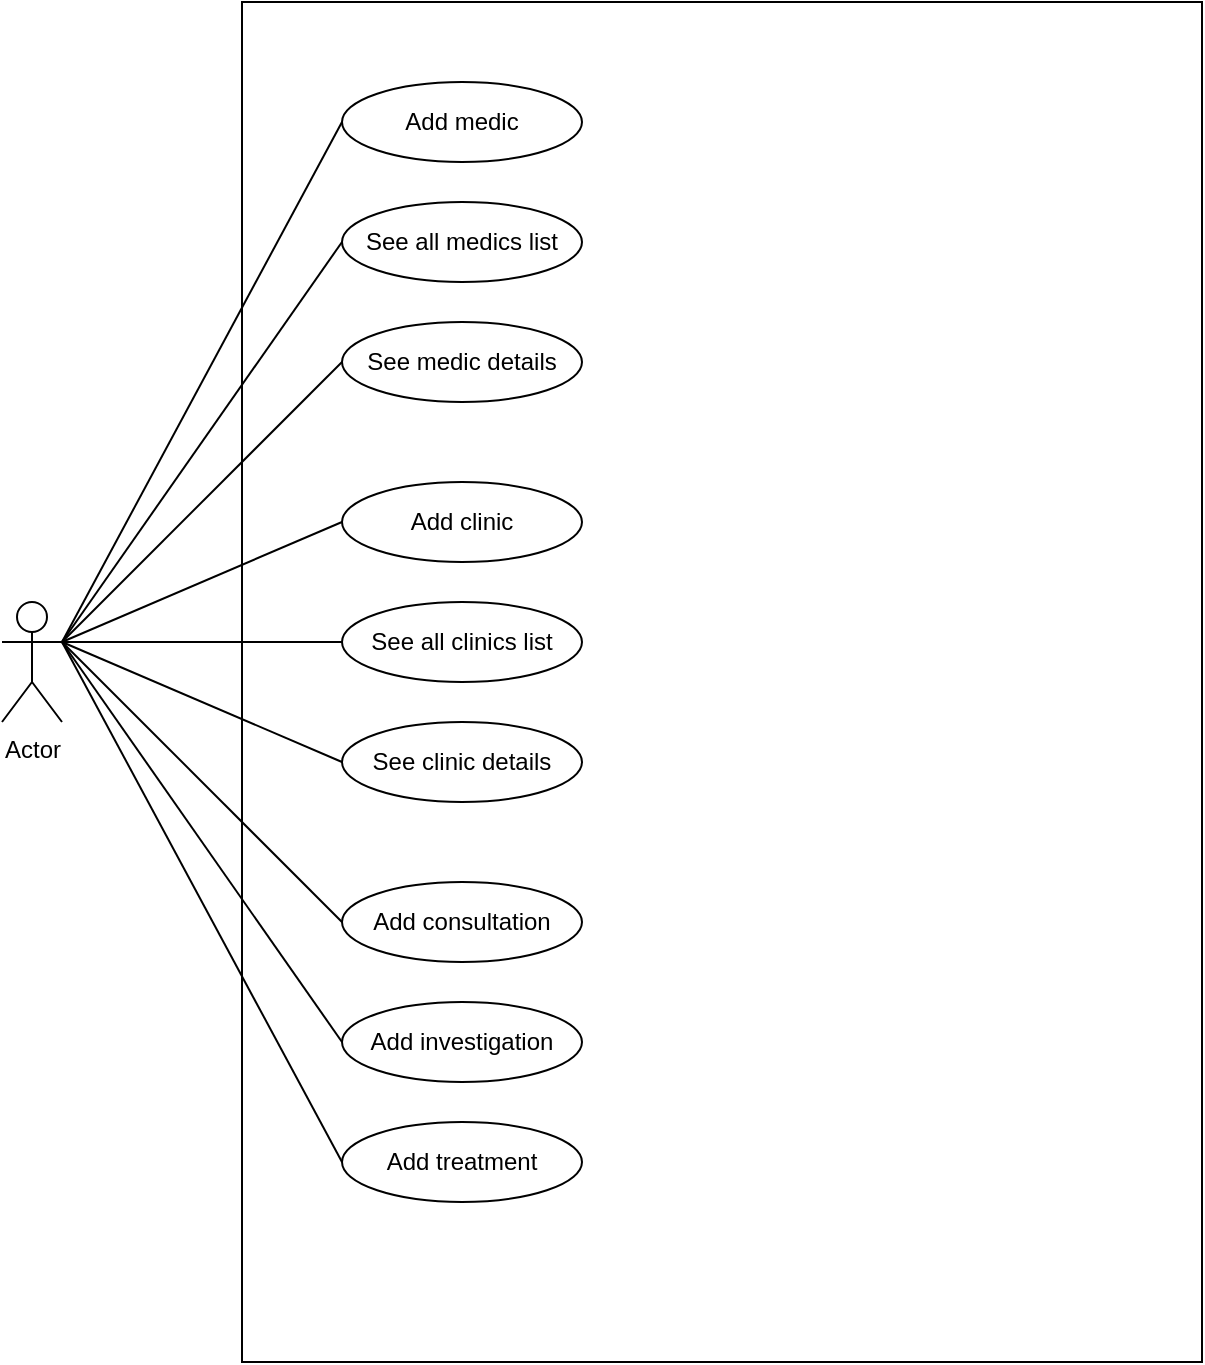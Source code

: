 <mxfile version="13.9.9" type="device"><diagram id="YOQa0rNDn8BdR3-ZD4uW" name="Page-1"><mxGraphModel dx="1182" dy="786" grid="1" gridSize="10" guides="1" tooltips="1" connect="1" arrows="1" fold="1" page="1" pageScale="1" pageWidth="1169" pageHeight="827" math="0" shadow="0"><root><mxCell id="0"/><mxCell id="1" parent="0"/><mxCell id="0hWxYPYZfzDFm7t7wYas-2" value="" style="rounded=0;whiteSpace=wrap;html=1;" vertex="1" parent="1"><mxGeometry x="360" y="40" width="480" height="680" as="geometry"/></mxCell><mxCell id="0hWxYPYZfzDFm7t7wYas-1" value="Add medic" style="ellipse;whiteSpace=wrap;html=1;" vertex="1" parent="1"><mxGeometry x="410" y="80" width="120" height="40" as="geometry"/></mxCell><mxCell id="0hWxYPYZfzDFm7t7wYas-5" style="rounded=0;orthogonalLoop=1;jettySize=auto;html=1;exitX=1;exitY=0.333;exitDx=0;exitDy=0;exitPerimeter=0;entryX=0;entryY=0.5;entryDx=0;entryDy=0;endArrow=none;endFill=0;" edge="1" parent="1" source="0hWxYPYZfzDFm7t7wYas-3" target="0hWxYPYZfzDFm7t7wYas-1"><mxGeometry relative="1" as="geometry"/></mxCell><mxCell id="0hWxYPYZfzDFm7t7wYas-11" style="rounded=0;orthogonalLoop=1;jettySize=auto;html=1;exitX=1;exitY=0.333;exitDx=0;exitDy=0;exitPerimeter=0;entryX=0;entryY=0.5;entryDx=0;entryDy=0;endArrow=none;endFill=0;" edge="1" parent="1" source="0hWxYPYZfzDFm7t7wYas-3" target="0hWxYPYZfzDFm7t7wYas-6"><mxGeometry relative="1" as="geometry"/></mxCell><mxCell id="0hWxYPYZfzDFm7t7wYas-12" style="edgeStyle=none;rounded=0;orthogonalLoop=1;jettySize=auto;html=1;exitX=1;exitY=0.333;exitDx=0;exitDy=0;exitPerimeter=0;entryX=0;entryY=0.5;entryDx=0;entryDy=0;endArrow=none;endFill=0;" edge="1" parent="1" source="0hWxYPYZfzDFm7t7wYas-3" target="0hWxYPYZfzDFm7t7wYas-7"><mxGeometry relative="1" as="geometry"/></mxCell><mxCell id="0hWxYPYZfzDFm7t7wYas-13" style="edgeStyle=none;rounded=0;orthogonalLoop=1;jettySize=auto;html=1;exitX=1;exitY=0.333;exitDx=0;exitDy=0;exitPerimeter=0;entryX=0;entryY=0.5;entryDx=0;entryDy=0;endArrow=none;endFill=0;" edge="1" parent="1" source="0hWxYPYZfzDFm7t7wYas-3" target="0hWxYPYZfzDFm7t7wYas-8"><mxGeometry relative="1" as="geometry"/></mxCell><mxCell id="0hWxYPYZfzDFm7t7wYas-14" style="edgeStyle=none;rounded=0;orthogonalLoop=1;jettySize=auto;html=1;exitX=1;exitY=0.333;exitDx=0;exitDy=0;exitPerimeter=0;entryX=0;entryY=0.5;entryDx=0;entryDy=0;endArrow=none;endFill=0;" edge="1" parent="1" source="0hWxYPYZfzDFm7t7wYas-3" target="0hWxYPYZfzDFm7t7wYas-9"><mxGeometry relative="1" as="geometry"/></mxCell><mxCell id="0hWxYPYZfzDFm7t7wYas-15" style="edgeStyle=none;rounded=0;orthogonalLoop=1;jettySize=auto;html=1;exitX=1;exitY=0.333;exitDx=0;exitDy=0;exitPerimeter=0;entryX=0;entryY=0.5;entryDx=0;entryDy=0;endArrow=none;endFill=0;" edge="1" parent="1" source="0hWxYPYZfzDFm7t7wYas-3" target="0hWxYPYZfzDFm7t7wYas-10"><mxGeometry relative="1" as="geometry"/></mxCell><mxCell id="0hWxYPYZfzDFm7t7wYas-19" style="edgeStyle=none;rounded=0;orthogonalLoop=1;jettySize=auto;html=1;exitX=1;exitY=0.333;exitDx=0;exitDy=0;exitPerimeter=0;entryX=0;entryY=0.5;entryDx=0;entryDy=0;endArrow=none;endFill=0;" edge="1" parent="1" source="0hWxYPYZfzDFm7t7wYas-3" target="0hWxYPYZfzDFm7t7wYas-16"><mxGeometry relative="1" as="geometry"/></mxCell><mxCell id="0hWxYPYZfzDFm7t7wYas-20" style="edgeStyle=none;rounded=0;orthogonalLoop=1;jettySize=auto;html=1;exitX=1;exitY=0.333;exitDx=0;exitDy=0;exitPerimeter=0;entryX=0;entryY=0.5;entryDx=0;entryDy=0;endArrow=none;endFill=0;" edge="1" parent="1" source="0hWxYPYZfzDFm7t7wYas-3" target="0hWxYPYZfzDFm7t7wYas-17"><mxGeometry relative="1" as="geometry"/></mxCell><mxCell id="0hWxYPYZfzDFm7t7wYas-21" style="edgeStyle=none;rounded=0;orthogonalLoop=1;jettySize=auto;html=1;exitX=1;exitY=0.333;exitDx=0;exitDy=0;exitPerimeter=0;entryX=0;entryY=0.5;entryDx=0;entryDy=0;endArrow=none;endFill=0;" edge="1" parent="1" source="0hWxYPYZfzDFm7t7wYas-3" target="0hWxYPYZfzDFm7t7wYas-18"><mxGeometry relative="1" as="geometry"/></mxCell><mxCell id="0hWxYPYZfzDFm7t7wYas-3" value="Actor" style="shape=umlActor;verticalLabelPosition=bottom;verticalAlign=top;html=1;outlineConnect=0;" vertex="1" parent="1"><mxGeometry x="240" y="340" width="30" height="60" as="geometry"/></mxCell><mxCell id="0hWxYPYZfzDFm7t7wYas-6" value="See all medics&amp;nbsp;list" style="ellipse;whiteSpace=wrap;html=1;" vertex="1" parent="1"><mxGeometry x="410" y="140" width="120" height="40" as="geometry"/></mxCell><mxCell id="0hWxYPYZfzDFm7t7wYas-7" value="See medic details" style="ellipse;whiteSpace=wrap;html=1;" vertex="1" parent="1"><mxGeometry x="410" y="200" width="120" height="40" as="geometry"/></mxCell><mxCell id="0hWxYPYZfzDFm7t7wYas-8" value="Add clinic" style="ellipse;whiteSpace=wrap;html=1;" vertex="1" parent="1"><mxGeometry x="410" y="280" width="120" height="40" as="geometry"/></mxCell><mxCell id="0hWxYPYZfzDFm7t7wYas-9" value="See all clinics list" style="ellipse;whiteSpace=wrap;html=1;" vertex="1" parent="1"><mxGeometry x="410" y="340" width="120" height="40" as="geometry"/></mxCell><mxCell id="0hWxYPYZfzDFm7t7wYas-10" value="See clinic details" style="ellipse;whiteSpace=wrap;html=1;" vertex="1" parent="1"><mxGeometry x="410" y="400" width="120" height="40" as="geometry"/></mxCell><mxCell id="0hWxYPYZfzDFm7t7wYas-16" value="Add consultation" style="ellipse;whiteSpace=wrap;html=1;" vertex="1" parent="1"><mxGeometry x="410" y="480" width="120" height="40" as="geometry"/></mxCell><mxCell id="0hWxYPYZfzDFm7t7wYas-17" value="Add investigation" style="ellipse;whiteSpace=wrap;html=1;" vertex="1" parent="1"><mxGeometry x="410" y="540" width="120" height="40" as="geometry"/></mxCell><mxCell id="0hWxYPYZfzDFm7t7wYas-18" value="Add treatment" style="ellipse;whiteSpace=wrap;html=1;" vertex="1" parent="1"><mxGeometry x="410" y="600" width="120" height="40" as="geometry"/></mxCell></root></mxGraphModel></diagram></mxfile>